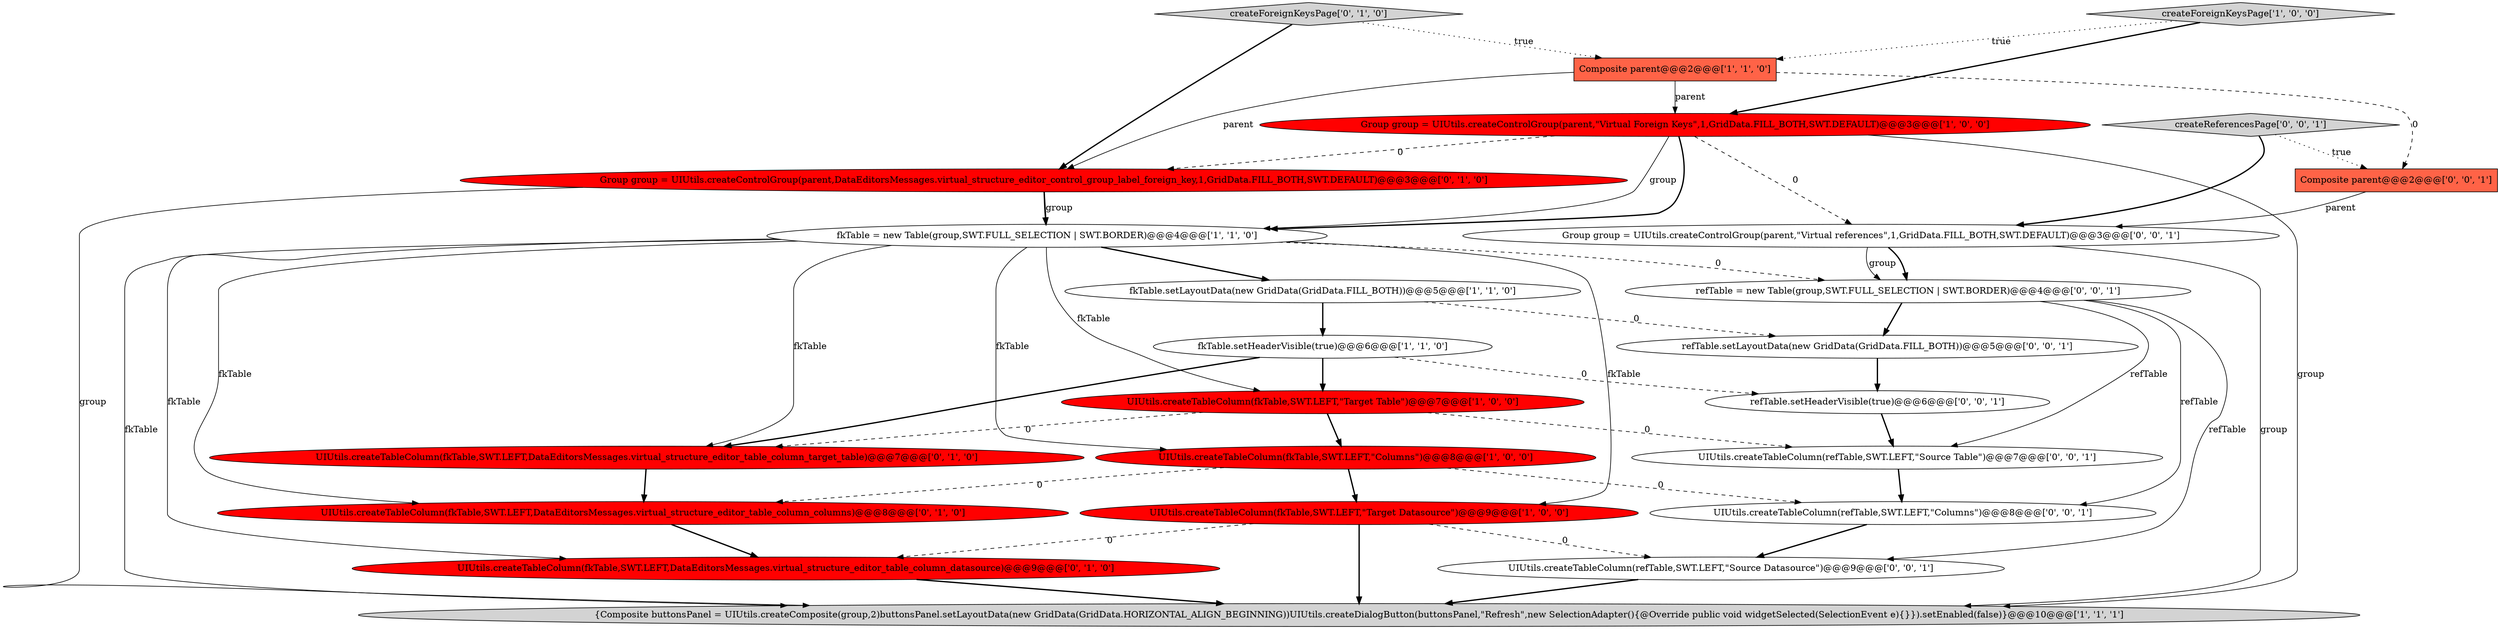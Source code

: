 digraph {
4 [style = filled, label = "{Composite buttonsPanel = UIUtils.createComposite(group,2)buttonsPanel.setLayoutData(new GridData(GridData.HORIZONTAL_ALIGN_BEGINNING))UIUtils.createDialogButton(buttonsPanel,\"Refresh\",new SelectionAdapter(){@Override public void widgetSelected(SelectionEvent e){}}).setEnabled(false)}@@@10@@@['1', '1', '1']", fillcolor = lightgray, shape = ellipse image = "AAA0AAABBB1BBB"];
19 [style = filled, label = "UIUtils.createTableColumn(refTable,SWT.LEFT,\"Columns\")@@@8@@@['0', '0', '1']", fillcolor = white, shape = ellipse image = "AAA0AAABBB3BBB"];
20 [style = filled, label = "refTable = new Table(group,SWT.FULL_SELECTION | SWT.BORDER)@@@4@@@['0', '0', '1']", fillcolor = white, shape = ellipse image = "AAA0AAABBB3BBB"];
18 [style = filled, label = "refTable.setHeaderVisible(true)@@@6@@@['0', '0', '1']", fillcolor = white, shape = ellipse image = "AAA0AAABBB3BBB"];
12 [style = filled, label = "createForeignKeysPage['0', '1', '0']", fillcolor = lightgray, shape = diamond image = "AAA0AAABBB2BBB"];
10 [style = filled, label = "UIUtils.createTableColumn(fkTable,SWT.LEFT,DataEditorsMessages.virtual_structure_editor_table_column_datasource)@@@9@@@['0', '1', '0']", fillcolor = red, shape = ellipse image = "AAA1AAABBB2BBB"];
9 [style = filled, label = "createForeignKeysPage['1', '0', '0']", fillcolor = lightgray, shape = diamond image = "AAA0AAABBB1BBB"];
5 [style = filled, label = "fkTable.setHeaderVisible(true)@@@6@@@['1', '1', '0']", fillcolor = white, shape = ellipse image = "AAA0AAABBB1BBB"];
0 [style = filled, label = "UIUtils.createTableColumn(fkTable,SWT.LEFT,\"Columns\")@@@8@@@['1', '0', '0']", fillcolor = red, shape = ellipse image = "AAA1AAABBB1BBB"];
16 [style = filled, label = "Group group = UIUtils.createControlGroup(parent,\"Virtual references\",1,GridData.FILL_BOTH,SWT.DEFAULT)@@@3@@@['0', '0', '1']", fillcolor = white, shape = ellipse image = "AAA0AAABBB3BBB"];
8 [style = filled, label = "UIUtils.createTableColumn(fkTable,SWT.LEFT,\"Target Datasource\")@@@9@@@['1', '0', '0']", fillcolor = red, shape = ellipse image = "AAA1AAABBB1BBB"];
15 [style = filled, label = "createReferencesPage['0', '0', '1']", fillcolor = lightgray, shape = diamond image = "AAA0AAABBB3BBB"];
22 [style = filled, label = "UIUtils.createTableColumn(refTable,SWT.LEFT,\"Source Table\")@@@7@@@['0', '0', '1']", fillcolor = white, shape = ellipse image = "AAA0AAABBB3BBB"];
2 [style = filled, label = "Group group = UIUtils.createControlGroup(parent,\"Virtual Foreign Keys\",1,GridData.FILL_BOTH,SWT.DEFAULT)@@@3@@@['1', '0', '0']", fillcolor = red, shape = ellipse image = "AAA1AAABBB1BBB"];
23 [style = filled, label = "Composite parent@@@2@@@['0', '0', '1']", fillcolor = tomato, shape = box image = "AAA0AAABBB3BBB"];
1 [style = filled, label = "Composite parent@@@2@@@['1', '1', '0']", fillcolor = tomato, shape = box image = "AAA0AAABBB1BBB"];
7 [style = filled, label = "fkTable.setLayoutData(new GridData(GridData.FILL_BOTH))@@@5@@@['1', '1', '0']", fillcolor = white, shape = ellipse image = "AAA0AAABBB1BBB"];
6 [style = filled, label = "UIUtils.createTableColumn(fkTable,SWT.LEFT,\"Target Table\")@@@7@@@['1', '0', '0']", fillcolor = red, shape = ellipse image = "AAA1AAABBB1BBB"];
21 [style = filled, label = "UIUtils.createTableColumn(refTable,SWT.LEFT,\"Source Datasource\")@@@9@@@['0', '0', '1']", fillcolor = white, shape = ellipse image = "AAA0AAABBB3BBB"];
14 [style = filled, label = "UIUtils.createTableColumn(fkTable,SWT.LEFT,DataEditorsMessages.virtual_structure_editor_table_column_columns)@@@8@@@['0', '1', '0']", fillcolor = red, shape = ellipse image = "AAA1AAABBB2BBB"];
13 [style = filled, label = "Group group = UIUtils.createControlGroup(parent,DataEditorsMessages.virtual_structure_editor_control_group_label_foreign_key,1,GridData.FILL_BOTH,SWT.DEFAULT)@@@3@@@['0', '1', '0']", fillcolor = red, shape = ellipse image = "AAA1AAABBB2BBB"];
3 [style = filled, label = "fkTable = new Table(group,SWT.FULL_SELECTION | SWT.BORDER)@@@4@@@['1', '1', '0']", fillcolor = white, shape = ellipse image = "AAA0AAABBB1BBB"];
11 [style = filled, label = "UIUtils.createTableColumn(fkTable,SWT.LEFT,DataEditorsMessages.virtual_structure_editor_table_column_target_table)@@@7@@@['0', '1', '0']", fillcolor = red, shape = ellipse image = "AAA1AAABBB2BBB"];
17 [style = filled, label = "refTable.setLayoutData(new GridData(GridData.FILL_BOTH))@@@5@@@['0', '0', '1']", fillcolor = white, shape = ellipse image = "AAA0AAABBB3BBB"];
20->17 [style = bold, label=""];
3->14 [style = solid, label="fkTable"];
8->10 [style = dashed, label="0"];
22->19 [style = bold, label=""];
11->14 [style = bold, label=""];
9->2 [style = bold, label=""];
7->17 [style = dashed, label="0"];
13->3 [style = solid, label="group"];
0->19 [style = dashed, label="0"];
2->3 [style = bold, label=""];
6->11 [style = dashed, label="0"];
1->2 [style = solid, label="parent"];
2->3 [style = solid, label="group"];
20->22 [style = solid, label="refTable"];
14->10 [style = bold, label=""];
2->4 [style = solid, label="group"];
20->21 [style = solid, label="refTable"];
12->1 [style = dotted, label="true"];
6->0 [style = bold, label=""];
8->21 [style = dashed, label="0"];
3->6 [style = solid, label="fkTable"];
15->16 [style = bold, label=""];
16->4 [style = solid, label="group"];
5->18 [style = dashed, label="0"];
6->22 [style = dashed, label="0"];
1->13 [style = solid, label="parent"];
3->10 [style = solid, label="fkTable"];
23->16 [style = solid, label="parent"];
0->14 [style = dashed, label="0"];
3->0 [style = solid, label="fkTable"];
12->13 [style = bold, label=""];
7->5 [style = bold, label=""];
18->22 [style = bold, label=""];
3->4 [style = solid, label="fkTable"];
5->6 [style = bold, label=""];
13->3 [style = bold, label=""];
3->7 [style = bold, label=""];
13->4 [style = solid, label="group"];
2->13 [style = dashed, label="0"];
2->16 [style = dashed, label="0"];
3->20 [style = dashed, label="0"];
0->8 [style = bold, label=""];
9->1 [style = dotted, label="true"];
3->8 [style = solid, label="fkTable"];
10->4 [style = bold, label=""];
3->11 [style = solid, label="fkTable"];
5->11 [style = bold, label=""];
21->4 [style = bold, label=""];
8->4 [style = bold, label=""];
15->23 [style = dotted, label="true"];
16->20 [style = bold, label=""];
1->23 [style = dashed, label="0"];
17->18 [style = bold, label=""];
16->20 [style = solid, label="group"];
20->19 [style = solid, label="refTable"];
19->21 [style = bold, label=""];
}
